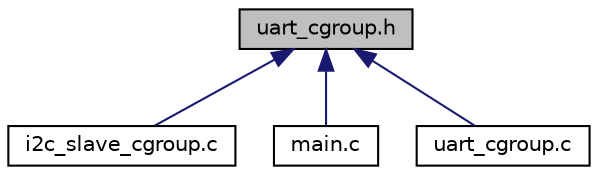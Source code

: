 digraph "uart_cgroup.h"
{
  edge [fontname="Helvetica",fontsize="10",labelfontname="Helvetica",labelfontsize="10"];
  node [fontname="Helvetica",fontsize="10",shape=record];
  Node1 [label="uart_cgroup.h",height=0.2,width=0.4,color="black", fillcolor="grey75", style="filled" fontcolor="black"];
  Node1 -> Node2 [dir="back",color="midnightblue",fontsize="10",style="solid",fontname="Helvetica"];
  Node2 [label="i2c_slave_cgroup.c",height=0.2,width=0.4,color="black", fillcolor="white", style="filled",URL="$i2c__slave__cgroup_8c.html",tooltip="I2C module. "];
  Node1 -> Node3 [dir="back",color="midnightblue",fontsize="10",style="solid",fontname="Helvetica"];
  Node3 [label="main.c",height=0.2,width=0.4,color="black", fillcolor="white", style="filled",URL="$main_8c.html",tooltip="main file "];
  Node1 -> Node4 [dir="back",color="midnightblue",fontsize="10",style="solid",fontname="Helvetica"];
  Node4 [label="uart_cgroup.c",height=0.2,width=0.4,color="black", fillcolor="white", style="filled",URL="$uart__cgroup_8c.html",tooltip="UART module. "];
}
